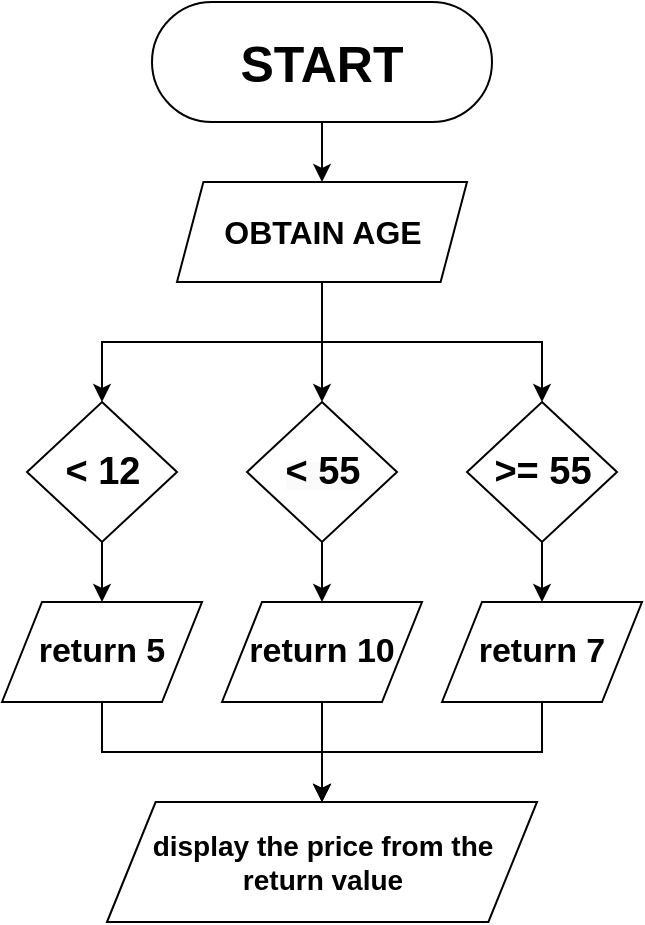 <mxfile version="24.6.4" type="github">
  <diagram name="Page-1" id="vCbgNtt2VxWzHaMrsjzo">
    <mxGraphModel dx="832" dy="481" grid="1" gridSize="10" guides="1" tooltips="1" connect="1" arrows="1" fold="1" page="1" pageScale="1" pageWidth="850" pageHeight="1100" math="0" shadow="0">
      <root>
        <mxCell id="0" />
        <mxCell id="1" parent="0" />
        <mxCell id="WBWsZg22Cr-7WsARNvkE-14" value="" style="edgeStyle=orthogonalEdgeStyle;rounded=0;orthogonalLoop=1;jettySize=auto;html=1;" parent="1" source="WBWsZg22Cr-7WsARNvkE-1" target="WBWsZg22Cr-7WsARNvkE-2" edge="1">
          <mxGeometry relative="1" as="geometry" />
        </mxCell>
        <mxCell id="WBWsZg22Cr-7WsARNvkE-1" value="&lt;b&gt;&lt;font style=&quot;font-size: 25px;&quot;&gt;START&lt;/font&gt;&lt;/b&gt;" style="html=1;dashed=0;whiteSpace=wrap;shape=mxgraph.dfd.start" parent="1" vertex="1">
          <mxGeometry x="320" y="70" width="170" height="60" as="geometry" />
        </mxCell>
        <mxCell id="WBWsZg22Cr-7WsARNvkE-15" style="edgeStyle=orthogonalEdgeStyle;rounded=0;orthogonalLoop=1;jettySize=auto;html=1;entryX=0.5;entryY=0;entryDx=0;entryDy=0;" parent="1" source="WBWsZg22Cr-7WsARNvkE-2" target="WBWsZg22Cr-7WsARNvkE-5" edge="1">
          <mxGeometry relative="1" as="geometry">
            <Array as="points">
              <mxPoint x="405" y="240" />
              <mxPoint x="295" y="240" />
            </Array>
          </mxGeometry>
        </mxCell>
        <mxCell id="WBWsZg22Cr-7WsARNvkE-2" value="&lt;b&gt;&lt;font style=&quot;font-size: 16px;&quot;&gt;OBTAIN AGE&lt;/font&gt;&lt;/b&gt;" style="shape=parallelogram;perimeter=parallelogramPerimeter;whiteSpace=wrap;html=1;dashed=0;size=0.091;" parent="1" vertex="1">
          <mxGeometry x="332.5" y="160" width="145" height="50" as="geometry" />
        </mxCell>
        <mxCell id="WBWsZg22Cr-7WsARNvkE-19" value="" style="edgeStyle=orthogonalEdgeStyle;rounded=0;orthogonalLoop=1;jettySize=auto;html=1;" parent="1" source="WBWsZg22Cr-7WsARNvkE-3" target="WBWsZg22Cr-7WsARNvkE-8" edge="1">
          <mxGeometry relative="1" as="geometry" />
        </mxCell>
        <mxCell id="WBWsZg22Cr-7WsARNvkE-3" value="&lt;br&gt;&lt;div&gt;&lt;b style=&quot;forced-color-adjust: none; color: rgb(0, 0, 0); font-family: Helvetica; font-size: 12px; font-style: normal; font-variant-ligatures: normal; font-variant-caps: normal; letter-spacing: normal; orphans: 2; text-align: center; text-indent: 0px; text-transform: none; widows: 2; word-spacing: 0px; -webkit-text-stroke-width: 0px; white-space: normal; background-color: rgb(251, 251, 251); text-decoration-thickness: initial; text-decoration-style: initial; text-decoration-color: initial;&quot;&gt;&lt;font style=&quot;forced-color-adjust: none; font-size: 19px;&quot;&gt;&amp;lt; 55&lt;/font&gt;&lt;/b&gt;&lt;br&gt;&lt;br&gt;&lt;/div&gt;" style="shape=rhombus;html=1;dashed=0;whiteSpace=wrap;perimeter=rhombusPerimeter;" parent="1" vertex="1">
          <mxGeometry x="367.5" y="270" width="75" height="70" as="geometry" />
        </mxCell>
        <mxCell id="WBWsZg22Cr-7WsARNvkE-18" value="" style="edgeStyle=orthogonalEdgeStyle;rounded=0;orthogonalLoop=1;jettySize=auto;html=1;" parent="1" source="WBWsZg22Cr-7WsARNvkE-5" target="WBWsZg22Cr-7WsARNvkE-7" edge="1">
          <mxGeometry relative="1" as="geometry" />
        </mxCell>
        <mxCell id="WBWsZg22Cr-7WsARNvkE-5" value="&lt;b&gt;&lt;font style=&quot;font-size: 19px;&quot;&gt;&amp;lt; 12&lt;/font&gt;&lt;/b&gt;" style="shape=rhombus;html=1;dashed=0;whiteSpace=wrap;perimeter=rhombusPerimeter;" parent="1" vertex="1">
          <mxGeometry x="257.5" y="270" width="75" height="70" as="geometry" />
        </mxCell>
        <mxCell id="WBWsZg22Cr-7WsARNvkE-20" value="" style="edgeStyle=orthogonalEdgeStyle;rounded=0;orthogonalLoop=1;jettySize=auto;html=1;" parent="1" source="WBWsZg22Cr-7WsARNvkE-6" target="WBWsZg22Cr-7WsARNvkE-9" edge="1">
          <mxGeometry relative="1" as="geometry" />
        </mxCell>
        <mxCell id="WBWsZg22Cr-7WsARNvkE-6" value="&lt;br&gt;&lt;div&gt;&lt;span style=&quot;font-size: 19px;&quot;&gt;&lt;b&gt;&amp;gt;= 55&lt;/b&gt;&lt;/span&gt;&lt;br&gt;&lt;br&gt;&lt;/div&gt;" style="shape=rhombus;html=1;dashed=0;whiteSpace=wrap;perimeter=rhombusPerimeter;" parent="1" vertex="1">
          <mxGeometry x="477.5" y="270" width="75" height="70" as="geometry" />
        </mxCell>
        <mxCell id="ChJB-Yxy9HfXjpqdCpMG-3" value="" style="edgeStyle=orthogonalEdgeStyle;rounded=0;orthogonalLoop=1;jettySize=auto;html=1;" edge="1" parent="1" source="WBWsZg22Cr-7WsARNvkE-7" target="ChJB-Yxy9HfXjpqdCpMG-2">
          <mxGeometry relative="1" as="geometry" />
        </mxCell>
        <mxCell id="WBWsZg22Cr-7WsARNvkE-7" value="&lt;b&gt;&lt;font style=&quot;font-size: 17px;&quot;&gt;return 5&lt;/font&gt;&lt;/b&gt;" style="shape=parallelogram;perimeter=parallelogramPerimeter;whiteSpace=wrap;html=1;dashed=0;" parent="1" vertex="1">
          <mxGeometry x="245" y="370" width="100" height="50" as="geometry" />
        </mxCell>
        <mxCell id="ChJB-Yxy9HfXjpqdCpMG-4" value="" style="edgeStyle=orthogonalEdgeStyle;rounded=0;orthogonalLoop=1;jettySize=auto;html=1;" edge="1" parent="1" source="WBWsZg22Cr-7WsARNvkE-8" target="ChJB-Yxy9HfXjpqdCpMG-2">
          <mxGeometry relative="1" as="geometry" />
        </mxCell>
        <mxCell id="WBWsZg22Cr-7WsARNvkE-8" value="&lt;b&gt;&lt;font style=&quot;font-size: 17px;&quot;&gt;return 10&lt;/font&gt;&lt;/b&gt;" style="shape=parallelogram;perimeter=parallelogramPerimeter;whiteSpace=wrap;html=1;dashed=0;" parent="1" vertex="1">
          <mxGeometry x="355" y="370" width="100" height="50" as="geometry" />
        </mxCell>
        <mxCell id="ChJB-Yxy9HfXjpqdCpMG-5" value="" style="edgeStyle=orthogonalEdgeStyle;rounded=0;orthogonalLoop=1;jettySize=auto;html=1;" edge="1" parent="1" source="WBWsZg22Cr-7WsARNvkE-9" target="ChJB-Yxy9HfXjpqdCpMG-2">
          <mxGeometry relative="1" as="geometry" />
        </mxCell>
        <mxCell id="WBWsZg22Cr-7WsARNvkE-9" value="&lt;b&gt;&lt;font style=&quot;font-size: 17px;&quot;&gt;return 7&lt;/font&gt;&lt;/b&gt;" style="shape=parallelogram;perimeter=parallelogramPerimeter;whiteSpace=wrap;html=1;dashed=0;" parent="1" vertex="1">
          <mxGeometry x="465" y="370" width="100" height="50" as="geometry" />
        </mxCell>
        <mxCell id="WBWsZg22Cr-7WsARNvkE-16" value="" style="endArrow=classic;html=1;rounded=0;exitX=0.5;exitY=1;exitDx=0;exitDy=0;entryX=0.5;entryY=0;entryDx=0;entryDy=0;" parent="1" source="WBWsZg22Cr-7WsARNvkE-2" target="WBWsZg22Cr-7WsARNvkE-3" edge="1">
          <mxGeometry width="50" height="50" relative="1" as="geometry">
            <mxPoint x="420" y="360" as="sourcePoint" />
            <mxPoint x="470" y="310" as="targetPoint" />
          </mxGeometry>
        </mxCell>
        <mxCell id="WBWsZg22Cr-7WsARNvkE-17" value="" style="endArrow=classic;html=1;rounded=0;exitX=0.5;exitY=1;exitDx=0;exitDy=0;entryX=0.5;entryY=0;entryDx=0;entryDy=0;" parent="1" source="WBWsZg22Cr-7WsARNvkE-2" target="WBWsZg22Cr-7WsARNvkE-6" edge="1">
          <mxGeometry width="50" height="50" relative="1" as="geometry">
            <mxPoint x="420" y="360" as="sourcePoint" />
            <mxPoint x="470" y="310" as="targetPoint" />
            <Array as="points">
              <mxPoint x="405" y="240" />
              <mxPoint x="515" y="240" />
            </Array>
          </mxGeometry>
        </mxCell>
        <mxCell id="ChJB-Yxy9HfXjpqdCpMG-2" value="&lt;font size=&quot;1&quot;&gt;&lt;b style=&quot;font-size: 14px;&quot;&gt;display the price from the return value&lt;/b&gt;&lt;/font&gt;" style="shape=parallelogram;perimeter=parallelogramPerimeter;whiteSpace=wrap;html=1;dashed=0;size=0.113;" vertex="1" parent="1">
          <mxGeometry x="297.5" y="470" width="215" height="60" as="geometry" />
        </mxCell>
      </root>
    </mxGraphModel>
  </diagram>
</mxfile>
